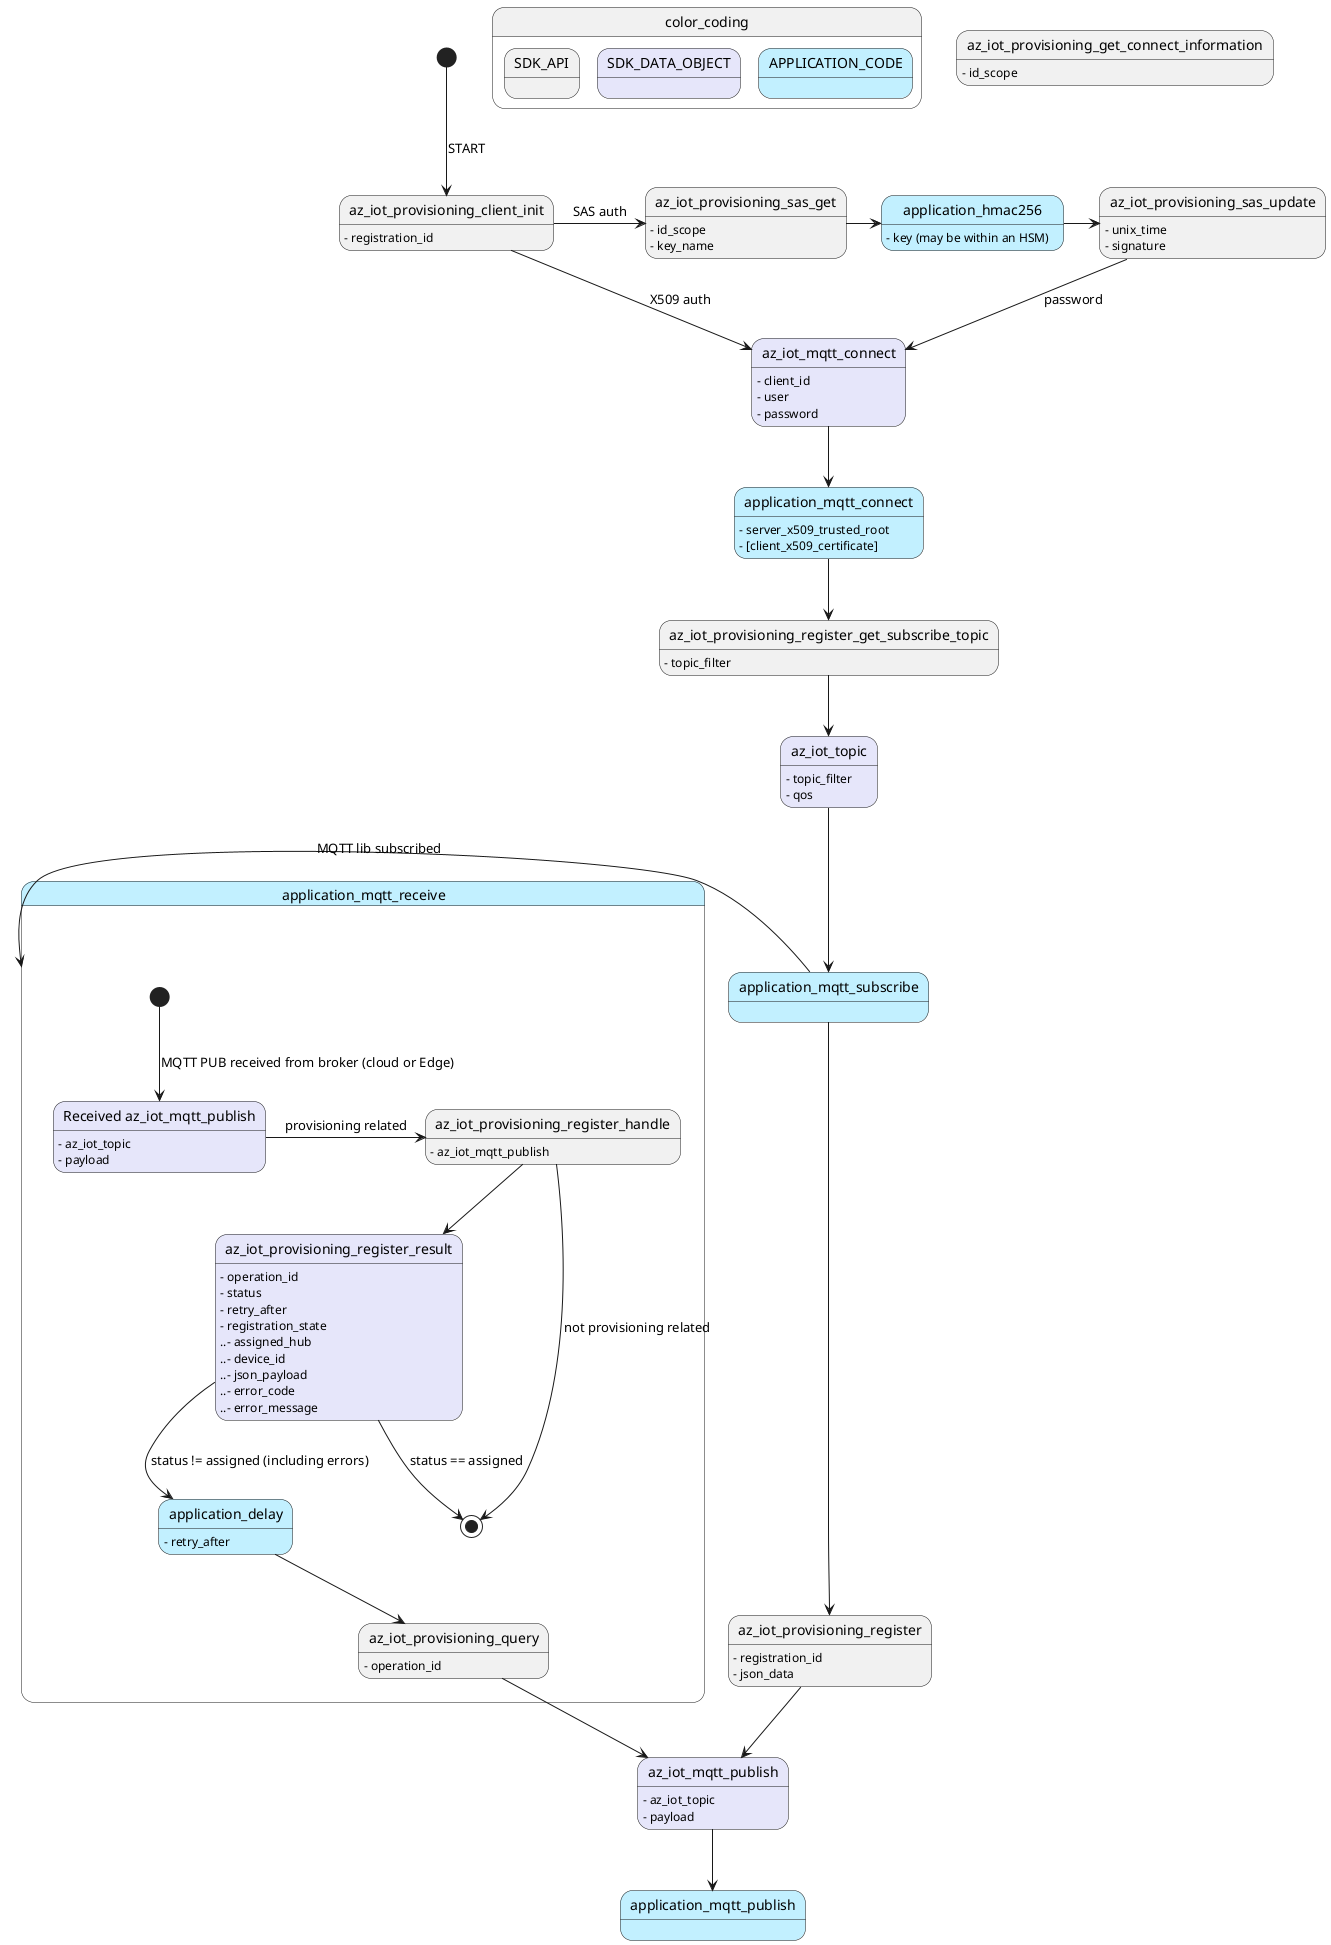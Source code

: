 @startuml

skinparam state {
    BackgroundColor<<APP>> APPLICATION
    BackgroundColor<<STRUCT>> Lavender
}

state color_coding {
    state SDK_API
    state SDK_DATA_OBJECT <<STRUCT>>
    state APPLICATION_CODE <<APP>>
}

' Init
[*] --> az_iot_provisioning_client_init: START
az_iot_provisioning_client_init -> az_iot_mqtt_connect: X509 auth
state application_mqtt_connect <<APP>>
az_iot_mqtt_connect --> application_mqtt_connect

' Optional SAS token generation:
az_iot_provisioning_client_init -> az_iot_provisioning_sas_get : SAS auth
az_iot_provisioning_sas_get -> application_hmac256
application_hmac256 -> az_iot_provisioning_sas_update
az_iot_provisioning_sas_update --> az_iot_mqtt_connect : password
state application_hmac256 <<APP>>

' Subscribe
application_mqtt_connect --> az_iot_provisioning_register_get_subscribe_topic
az_iot_provisioning_register_get_subscribe_topic --> az_iot_topic
az_iot_topic --> application_mqtt_subscribe
state application_mqtt_subscribe <<APP>>
application_mqtt_subscribe -> application_mqtt_receive : MQTT lib subscribed

' Register
application_mqtt_subscribe --> az_iot_provisioning_register
az_iot_provisioning_register --> az_iot_mqtt_publish
az_iot_mqtt_publish --> application_mqtt_publish
state application_mqtt_publish <<APP>>

state application_mqtt_receive <<APP>> { 
' MQTT PUB received
    state "Received az_iot_mqtt_publish" as recv_pub
    [*] --> recv_pub: MQTT PUB received from broker (cloud or Edge)
    recv_pub -> az_iot_provisioning_register_handle : provisioning related
    az_iot_provisioning_register_handle --> az_iot_provisioning_register_result
    az_iot_provisioning_register_handle --> [*] : not provisioning related

    az_iot_provisioning_register_result --> [*] : status == assigned
    az_iot_provisioning_register_result --> application_delay : status != assigned (including errors)
    state application_delay <<APP>>
    application_delay --> az_iot_provisioning_query
    az_iot_provisioning_query --> az_iot_mqtt_publish
}

' Common MQTT data objects
state az_iot_mqtt_connect <<STRUCT>>
az_iot_mqtt_connect : - client_id
az_iot_mqtt_connect : - user
az_iot_mqtt_connect : - password

state az_iot_topic <<STRUCT>>
az_iot_topic : - topic_filter
az_iot_topic : - qos

state az_iot_mqtt_publish <<STRUCT>>
az_iot_mqtt_publish : - az_iot_topic
az_iot_mqtt_publish : - payload

' Just for diagram purposes:
state "Received az_iot_mqtt_publish" as recv_pub <<STRUCT>>
recv_pub : - az_iot_topic
recv_pub : - payload

' Provisioning client:
az_iot_provisioning_client_init : - registration_id

az_iot_provisioning_get_connect_information : - id_scope

' SAS Tokens
az_iot_provisioning_sas_get : - id_scope
az_iot_provisioning_sas_get : - key_name
az_iot_provisioning_sas_update : - unix_time
az_iot_provisioning_sas_update : - signature

' Subscribe
az_iot_provisioning_register_get_subscribe_topic : - topic_filter

az_iot_provisioning_register : - registration_id
az_iot_provisioning_register : - json_data

az_iot_provisioning_register_handle : - az_iot_mqtt_publish

state az_iot_provisioning_register_result <<STRUCT>>
az_iot_provisioning_register_result : - operation_id
az_iot_provisioning_register_result : - status
az_iot_provisioning_register_result : - retry_after
az_iot_provisioning_register_result : - registration_state
az_iot_provisioning_register_result : ..- assigned_hub
az_iot_provisioning_register_result : ..- device_id
az_iot_provisioning_register_result : ..- json_payload
az_iot_provisioning_register_result : ..- error_code
az_iot_provisioning_register_result : ..- error_message

az_iot_provisioning_query : - operation_id

' Application interfaces
application_mqtt_connect : - server_x509_trusted_root
application_mqtt_connect : - [client_x509_certificate]
application_delay : - retry_after
application_hmac256 : - key (may be within an HSM)

@enduml
